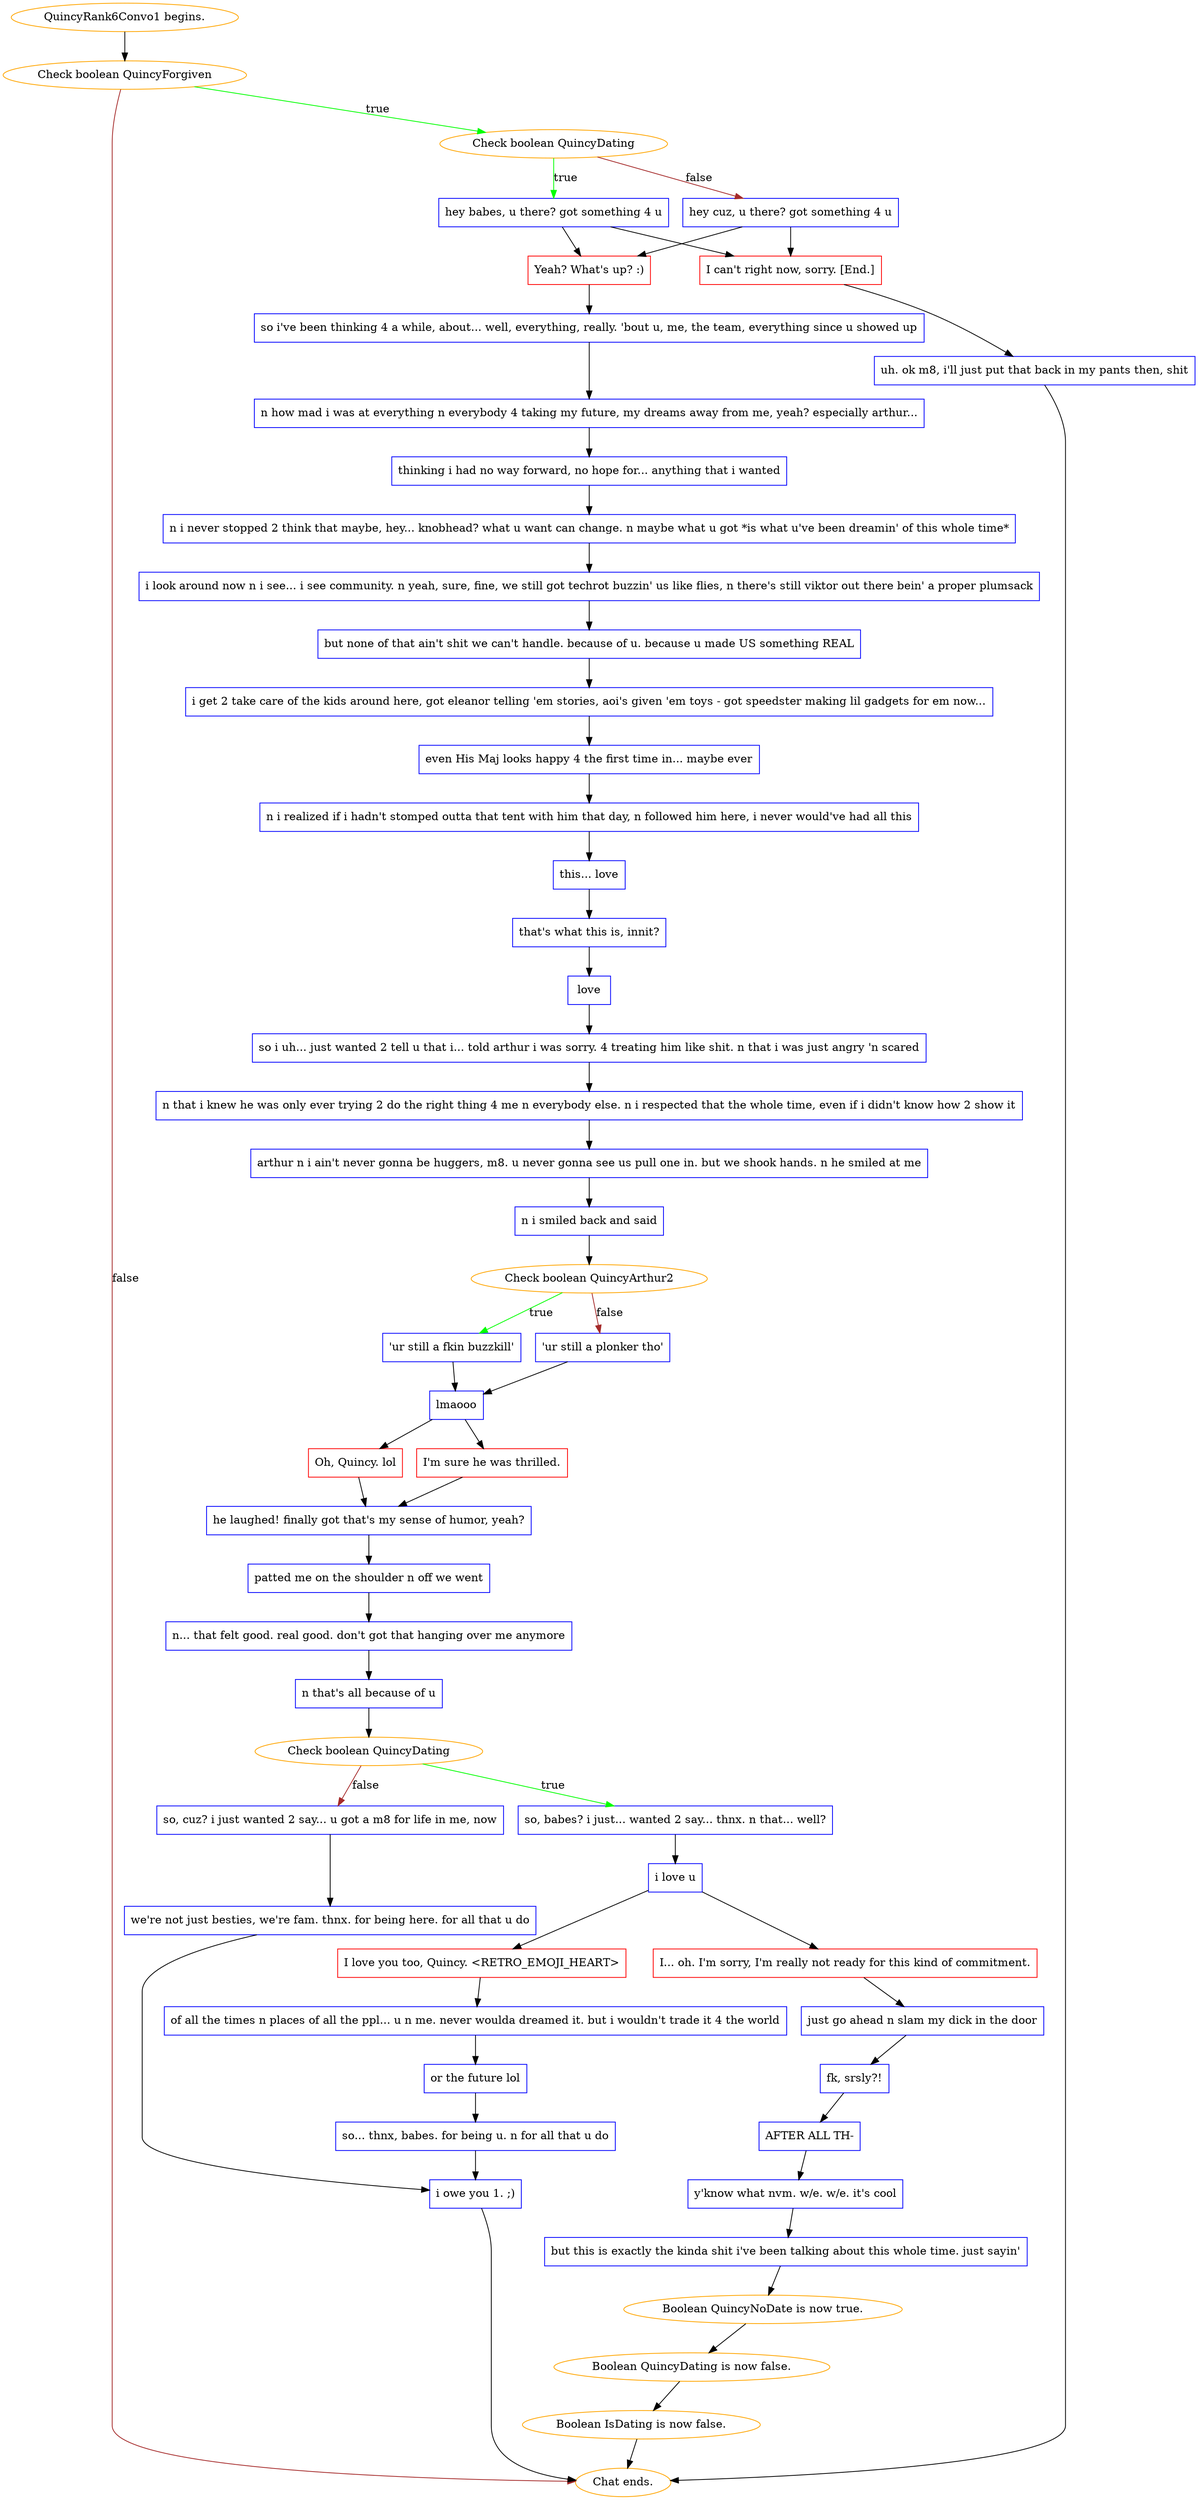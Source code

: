 digraph {
	"QuincyRank6Convo1 begins." [color=orange];
		"QuincyRank6Convo1 begins." -> j431139663;
	j431139663 [label="Check boolean QuincyForgiven",color=orange];
		j431139663 -> j3559869546 [label=true,color=green];
		j431139663 -> "Chat ends." [label=false,color=brown];
	j3559869546 [label="Check boolean QuincyDating",color=orange];
		j3559869546 -> j3290726468 [label=true,color=green];
		j3559869546 -> j2727204782 [label=false,color=brown];
	"Chat ends." [color=orange];
	j3290726468 [label="hey babes, u there? got something 4 u",shape=box,color=blue];
		j3290726468 -> j4054291396;
		j3290726468 -> j3295947919;
	j2727204782 [label="hey cuz, u there? got something 4 u",shape=box,color=blue];
		j2727204782 -> j4054291396;
		j2727204782 -> j3295947919;
	j4054291396 [label="Yeah? What's up? :)",shape=box,color=red];
		j4054291396 -> j2648529109;
	j3295947919 [label="I can't right now, sorry. [End.]",shape=box,color=red];
		j3295947919 -> j1925621898;
	j2648529109 [label="so i've been thinking 4 a while, about... well, everything, really. 'bout u, me, the team, everything since u showed up",shape=box,color=blue];
		j2648529109 -> j1496990202;
	j1925621898 [label="uh. ok m8, i'll just put that back in my pants then, shit",shape=box,color=blue];
		j1925621898 -> "Chat ends.";
	j1496990202 [label="n how mad i was at everything n everybody 4 taking my future, my dreams away from me, yeah? especially arthur...",shape=box,color=blue];
		j1496990202 -> j2136932639;
	j2136932639 [label="thinking i had no way forward, no hope for... anything that i wanted",shape=box,color=blue];
		j2136932639 -> j3963808867;
	j3963808867 [label="n i never stopped 2 think that maybe, hey... knobhead? what u want can change. n maybe what u got *is what u've been dreamin' of this whole time*",shape=box,color=blue];
		j3963808867 -> j2258724056;
	j2258724056 [label="i look around now n i see... i see community. n yeah, sure, fine, we still got techrot buzzin' us like flies, n there's still viktor out there bein' a proper plumsack",shape=box,color=blue];
		j2258724056 -> j2821328756;
	j2821328756 [label="but none of that ain't shit we can't handle. because of u. because u made US something REAL",shape=box,color=blue];
		j2821328756 -> j133803685;
	j133803685 [label="i get 2 take care of the kids around here, got eleanor telling 'em stories, aoi's given 'em toys - got speedster making lil gadgets for em now...",shape=box,color=blue];
		j133803685 -> j1548044837;
	j1548044837 [label="even His Maj looks happy 4 the first time in... maybe ever",shape=box,color=blue];
		j1548044837 -> j2812629910;
	j2812629910 [label="n i realized if i hadn't stomped outta that tent with him that day, n followed him here, i never would've had all this",shape=box,color=blue];
		j2812629910 -> j3479845109;
	j3479845109 [label="this... love",shape=box,color=blue];
		j3479845109 -> j3041935115;
	j3041935115 [label="that's what this is, innit?",shape=box,color=blue];
		j3041935115 -> j3055459477;
	j3055459477 [label="love",shape=box,color=blue];
		j3055459477 -> j2145707439;
	j2145707439 [label="so i uh... just wanted 2 tell u that i... told arthur i was sorry. 4 treating him like shit. n that i was just angry 'n scared",shape=box,color=blue];
		j2145707439 -> j585495931;
	j585495931 [label="n that i knew he was only ever trying 2 do the right thing 4 me n everybody else. n i respected that the whole time, even if i didn't know how 2 show it",shape=box,color=blue];
		j585495931 -> j281027474;
	j281027474 [label="arthur n i ain't never gonna be huggers, m8. u never gonna see us pull one in. but we shook hands. n he smiled at me",shape=box,color=blue];
		j281027474 -> j2208511467;
	j2208511467 [label="n i smiled back and said",shape=box,color=blue];
		j2208511467 -> j1598694856;
	j1598694856 [label="Check boolean QuincyArthur2",color=orange];
		j1598694856 -> j1228010134 [label=true,color=green];
		j1598694856 -> j1971290399 [label=false,color=brown];
	j1228010134 [label="'ur still a fkin buzzkill'",shape=box,color=blue];
		j1228010134 -> j1453178972;
	j1971290399 [label="'ur still a plonker tho'",shape=box,color=blue];
		j1971290399 -> j1453178972;
	j1453178972 [label="lmaooo",shape=box,color=blue];
		j1453178972 -> j4012252635;
		j1453178972 -> j1499969611;
	j4012252635 [label="Oh, Quincy. lol",shape=box,color=red];
		j4012252635 -> j2746342526;
	j1499969611 [label="I'm sure he was thrilled.",shape=box,color=red];
		j1499969611 -> j2746342526;
	j2746342526 [label="he laughed! finally got that's my sense of humor, yeah?",shape=box,color=blue];
		j2746342526 -> j1498523387;
	j1498523387 [label="patted me on the shoulder n off we went",shape=box,color=blue];
		j1498523387 -> j3224551171;
	j3224551171 [label="n... that felt good. real good. don't got that hanging over me anymore",shape=box,color=blue];
		j3224551171 -> j679077319;
	j679077319 [label="n that's all because of u",shape=box,color=blue];
		j679077319 -> j2532970724;
	j2532970724 [label="Check boolean QuincyDating",color=orange];
		j2532970724 -> j1002987342 [label=true,color=green];
		j2532970724 -> j3263427503 [label=false,color=brown];
	j1002987342 [label="so, babes? i just... wanted 2 say... thnx. n that... well?",shape=box,color=blue];
		j1002987342 -> j945020666;
	j3263427503 [label="so, cuz? i just wanted 2 say... u got a m8 for life in me, now",shape=box,color=blue];
		j3263427503 -> j1569369555;
	j945020666 [label="i love u",shape=box,color=blue];
		j945020666 -> j4047091700;
		j945020666 -> j732711248;
	j1569369555 [label="we're not just besties, we're fam. thnx. for being here. for all that u do",shape=box,color=blue];
		j1569369555 -> j3460251873;
	j4047091700 [label="I love you too, Quincy. <RETRO_EMOJI_HEART>",shape=box,color=red];
		j4047091700 -> j356596233;
	j732711248 [label="I... oh. I'm sorry, I'm really not ready for this kind of commitment.",shape=box,color=red];
		j732711248 -> j3302274428;
	j3460251873 [label="i owe you 1. ;)",shape=box,color=blue];
		j3460251873 -> "Chat ends.";
	j356596233 [label="of all the times n places of all the ppl... u n me. never woulda dreamed it. but i wouldn't trade it 4 the world",shape=box,color=blue];
		j356596233 -> j1299787133;
	j3302274428 [label="just go ahead n slam my dick in the door",shape=box,color=blue];
		j3302274428 -> j3236891341;
	j1299787133 [label="or the future lol",shape=box,color=blue];
		j1299787133 -> j3418966769;
	j3236891341 [label="fk, srsly?!",shape=box,color=blue];
		j3236891341 -> j3101443586;
	j3418966769 [label="so... thnx, babes. for being u. n for all that u do",shape=box,color=blue];
		j3418966769 -> j3460251873;
	j3101443586 [label="AFTER ALL TH-",shape=box,color=blue];
		j3101443586 -> j3670608846;
	j3670608846 [label="y'know what nvm. w/e. w/e. it's cool",shape=box,color=blue];
		j3670608846 -> j33769086;
	j33769086 [label="but this is exactly the kinda shit i've been talking about this whole time. just sayin'",shape=box,color=blue];
		j33769086 -> j2319655028;
	j2319655028 [label="Boolean QuincyNoDate is now true.",color=orange];
		j2319655028 -> j1884175600;
	j1884175600 [label="Boolean QuincyDating is now false.",color=orange];
		j1884175600 -> j1242024027;
	j1242024027 [label="Boolean IsDating is now false.",color=orange];
		j1242024027 -> "Chat ends.";
}